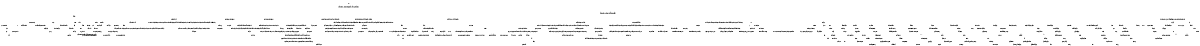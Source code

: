 graph G {
	graph [size=8];
	node [fontcolor=black];
	"" -- html	[minlen=1];
	html -- "Stack Overflow - Where Developers Learn, Share, & Build Careers";
	_337	[fontcolor=white];
	"Stack Overflow - Where Developers Learn, Share, & Build Careers" -- _337;
	_338	[fontcolor=white];
	_337 -- _338;
	_349	[fontcolor=white];
	_337 -- _349;
	_391	[fontcolor=white];
	_337 -- _391;
	_337 -- "Stack Overflow works best with JavaScript enabled"	[minlen=1];
	_338 -- "Stack Overflow";
	_339	[fontcolor=white];
	_338 -- _339;
	_340	[fontcolor=white];
	_338 -- _340;
	_338 -- Loading…	[minlen=1];
	_341	[fontcolor=white];
	_338 -- _341;
	_339 -- About;
	_339 -- Products;
	_339 -- "For Teams"	[minlen=1];
	_340 -- "Stack Overflow";
	_340 -- "Stack Overflow for Teams"	[minlen=1];
	_340 -- Jobs;
	_340 -- Talent;
	_340 -- Advertising;
	_340 -- "About the company"	[minlen=2];
	_342	[fontcolor=white];
	_341 -- _342;
	_343	[fontcolor=white];
	_341 -- _343;
	_342 -- "Log in"	[minlen=1];
	_342 -- "Sign up";
	_343 -- "current community"	[minlen=1];
	_344	[fontcolor=white];
	_343 -- _344;
	_343 -- "your communities"	[minlen=2];
	_347	[fontcolor=white];
	_343 -- _347;
	_348	[fontcolor=white];
	_343 -- _348;
	_345	[fontcolor=white];
	_344 -- _345;
	_344 -- "Meta Stack Overflow"	[minlen=1];
	_345 -- "Stack Overflow";
	_346	[fontcolor=white];
	_345 -- _346;
	_346 -- help	[minlen=1];
	_346 -- chat	[minlen=2];
	_347 -- "Sign up";
	_347 -- or	[minlen=1];
	_347 -- "log in"	[minlen=2];
	_347 -- "to customize your list."	[minlen=3];
	_348 -- "more stack exchange communities"	[minlen=1];
	_348 -- "company blog"	[minlen=2];
	_350	[fontcolor=white];
	_349 -- _350;
	_354	[fontcolor=white];
	_349 -- _354;
	_351	[fontcolor=white];
	_350 -- _351;
	_353	[fontcolor=white];
	_350 -- _353;
	_351 -- Home	[minlen=1];
	_351 -- Public;
	_352	[fontcolor=white];
	_351 -- _352;
	Public -- "Stack Overflow";
	Public -- Jobs;
	Public -- Tags	[minlen=1];
	Public -- Users	[minlen=2];
	Public -- "Find a Job"	[minlen=3];
	Public -- Companies	[minlen=4];
	_352 -- Teams;
	_352 -- "Free 30 Day Trial"	[minlen=1];
	Teams -- "What’s this?"	[minlen=1];
	Teams -- "Q&A for Work"	[minlen=2];
	Teams -- "Stack Overflow for Teams is a private, secure spot for you and
                            your coworkers to find and share information."	[minlen=3];
	Teams -- "Learn more";
	_353 -- Teams;
	_355	[fontcolor=white];
	_354 -- _355;
	_354 -- "For developers, by developers";
	_354 -- "For businesses, by developers";
	_354 -- "Unlock siloed knowledge with Stack Overflow for Teams";
	_382	[fontcolor=white];
	_354 -- _382;
	_354 -- "Questions are everywhere, answers are on Stack Overflow";
	_354 -- "Learn and grow with Stack Overflow";
	_354 -- "Looking for a job?";
	_355 -- We;
	_355 -- "We build products that empower developers and connect them to solutions that enable productivity, growth, and discovery."	[minlen=1];
	_356	[fontcolor=white];
	_355 -- _356;
	We -- "<3"	[minlen=1];
	We -- "people who code"	[minlen=2];
	_356 -- "For developers"	[minlen=1];
	_356 -- "For businesses"	[minlen=2];
	"For developers, by developers" -- "Stack Overflow is an";
	_357	[fontcolor=white];
	"For developers, by developers" -- _357;
	"Stack Overflow is an" -- "open community"	[minlen=1];
	"Stack Overflow is an" -- "for anyone that codes. We help you get answers to your toughest coding questions, share knowledge with your coworkers in private, \
and find your next dream job."	[minlen=2];
	_357 -- "Public Q&A";
	_357 -- "Private Q&A";
	_357 -- "Browse jobs";
	"Public Q&A" -- "Get answers to more than 16.5 million questions and give back by sharing your knowledge with others.";
	"Public Q&A" -- "Browse questions"	[minlen=1];
	"Get answers to more than 16.5 million questions and give back by sharing your knowledge with others." -- "Sign up";
	"Get answers to more than 16.5 million questions and give back by sharing your knowledge with others." -- "for an account."	[minlen=1];
	"Private Q&A" -- "Level up with Stack Overflow while you work. Share knowledge privately with your coworkers using our flagship Q&A engine."	[minlen=1];
	"Private Q&A" -- "Try for free"	[minlen=2];
	"Browse jobs" -- "Find the right job through high quality listings and search for roles based on title, technology stack, salary, location, and more."	[minlen=1];
	"Browse jobs" -- "Find a job"	[minlen=2];
	"For businesses, by developers" -- "Our mission is to help developers write the script of the future. This means helping you find and hire skilled developers for your \
business and providing them the tools they need to share knowledge and work effectively."	[minlen=1];
	_358	[fontcolor=white];
	"For businesses, by developers" -- _358;
	_358 -- "Quickly find and share internal knowledge with";
	_358 -- "Find the perfect candidate for your growing technical team with";
	_358 -- "Accelerate the discovery of your products or services through our";
	"Quickly find and share internal knowledge with" -- "Private Q&A";
	"Find the perfect candidate for your growing technical team with" -- "Talent solutions"	[minlen=1];
	"Accelerate the discovery of your products or services through our" -- "Advertising platform"	[minlen=1];
	"Unlock siloed knowledge with Stack Overflow for Teams" -- "Learn more";
	"Unlock siloed knowledge with Stack Overflow for Teams" -- "Wikis, chat messages, or formal documentation for knowledge management aren’t effective. Our question and answer format is a proven \
approach for accessing the right information in less time."	[minlen=1];
	_359	[fontcolor=white];
	"Unlock siloed knowledge with Stack Overflow for Teams" -- _359;
	_381	[fontcolor=white];
	"Unlock siloed knowledge with Stack Overflow for Teams" -- _381;
	_359 -- Basic;
	_359 -- "MOST USED";
	_359 -- Enterprise;
	Basic -- "Private knowledge base for teams"	[minlen=1];
	_360	[fontcolor=white];
	Basic -- _360;
	_362	[fontcolor=white];
	Basic -- _362;
	_363	[fontcolor=white];
	Basic -- _363;
	_364	[fontcolor=white];
	Basic -- _364;
	_365	[fontcolor=white];
	Basic -- _365;
	Basic -- "Start your free trial"	[minlen=2];
	_361	[fontcolor=white];
	_360 -- _361;
	_360 -- Monthly;
	_361 -- "$6 USD";
	_361 -- "per teammate / month";
	"$6 USD" -- "$7 USD"	[minlen=1];
	Monthly -- Yearly	[minlen=1];
	_362 -- "Free 30 day trial"	[minlen=1];
	_363 -- "ChatOps integrations - Slack & Microsoft Teams"	[minlen=1];
	_364 -- "Your own private space hosted on stackoverflow.com"	[minlen=1];
	_365 -- "Fully searchable archive"	[minlen=1];
	"MOST USED" -- Business;
	Business -- "Private knowledge base with SSO and premium features"	[minlen=1];
	Business -- "$12 USD";
	_366	[fontcolor=white];
	Business -- _366;
	_367	[fontcolor=white];
	Business -- _367;
	_368	[fontcolor=white];
	Business -- _368;
	_369	[fontcolor=white];
	Business -- _369;
	_370	[fontcolor=white];
	Business -- _370;
	_371	[fontcolor=white];
	Business -- _371;
	_372	[fontcolor=white];
	Business -- _372;
	Business -- "Get started"	[minlen=2];
	"$12 USD" -- "per teammate / month";
	_366 -- "Long-form knowledge with Articles"	[minlen=1];
	_367 -- "Additional integrations — ChatOps, Jira, GitHub & Okta"	[minlen=1];
	_368 -- "Group content together into Collections"	[minlen=1];
	_369 -- "Single sign-on SSO with SAML"	[minlen=1];
	_370 -- "Reporting and analytics"	[minlen=1];
	_371 -- "Priority customer support"	[minlen=1];
	_372 -- "99.5% uptime"	[minlen=1];
	Enterprise -- "Standalone knowledge base with enhanced security and flexible hosting"	[minlen=1];
	Enterprise -- "Custom pricing";
	_373	[fontcolor=white];
	Enterprise -- _373;
	_374	[fontcolor=white];
	Enterprise -- _374;
	_375	[fontcolor=white];
	Enterprise -- _375;
	_376	[fontcolor=white];
	Enterprise -- _376;
	_377	[fontcolor=white];
	Enterprise -- _377;
	_378	[fontcolor=white];
	Enterprise -- _378;
	_379	[fontcolor=white];
	Enterprise -- _379;
	_380	[fontcolor=white];
	Enterprise -- _380;
	Enterprise -- "Request a demo"	[minlen=2];
	"Custom pricing" -- "Let’s talk about what you need"	[minlen=1];
	_373 -- "Premium features of Business plus..."	[minlen=1];
	_374 -- "ChatOps, Jira, GitHub & Okta integrations"	[minlen=1];
	_375 -- "Unlimited Teams within your instance"	[minlen=1];
	_376 -- "Single sign-on with AD or SAML"	[minlen=1];
	_377 -- "Flexible hosting options — cloud or on-premises"	[minlen=1];
	_378 -- "Robust read and write API"	[minlen=1];
	_379 -- "Your own customer success and community building representative"	[minlen=1];
	_380 -- "99.5% uptime SLA and priority support"	[minlen=1];
	_381 -- Leader	[minlen=1];
	_381 -- "Users Love Us"	[minlen=2];
	_382 -- "Hire your technical talent";
	_382 -- "Reach developers worldwide";
	"Hire your technical talent" -- "We help expand your technical hiring strategy to promote your employer brand and highlight relevant open roles to our community \
of over 100 million developers and technologists."	[minlen=1];
	"Hire your technical talent" -- "Stack Overflow Talent"	[minlen=2];
	"Reach developers worldwide" -- "Use the world’s largest resource for people who code to help you increase awareness and showcase your product or service across \
Stack Overflow’s network of Q&A sites."	[minlen=1];
	"Reach developers worldwide" -- "Stack Overflow Advertising"	[minlen=2];
	_383	[fontcolor=white];
	"Questions are everywhere, answers are on Stack Overflow" -- _383;
	_383 -- "Ask a question";
	_383 -- "Tag your question";
	_383 -- "Ask a question publicly on 170+ Stack Exchange sites or privately using Stack Overflow for Teams.";
	"Ask a question" -- "Vote on everything"	[minlen=1];
	"Ask a question" -- "Answer questions"	[minlen=2];
	"Tag your question" -- "Accept an answer"	[minlen=1];
	"Tag your question" -- "Get recognized"	[minlen=2];
	"Ask a question publicly on 170+ Stack Exchange sites or privately using Stack Overflow for Teams." -- "Upvoting helps exceptional content rise to the top and bring awareness to useful responses."	[minlen=1];
	"Ask a question publicly on 170+ Stack Exchange sites or privately using Stack Overflow for Teams." -- "Answer a question to share your knowledge with the world or in private with your team."	[minlen=2];
	"Ask a question publicly on 170+ Stack Exchange sites or privately using Stack Overflow for Teams." -- "Tags help make information searchable and find answers that are important to you."	[minlen=3];
	"Ask a question publicly on 170+ Stack Exchange sites or privately using Stack Overflow for Teams." -- "Accept the answer which solved your problem to let others benefit from the valuable information."	[minlen=4];
	"Ask a question publicly on 170+ Stack Exchange sites or privately using Stack Overflow for Teams." -- "Our reputation system rewards both the new & experienced based on contribution and activity."	[minlen=5];
	"Ask a question publicly on 170+ Stack Exchange sites or privately using Stack Overflow for Teams." -- "Create an account"	[minlen=6];
	_384	[fontcolor=white];
	"Learn and grow with Stack Overflow" -- _384;
	_385	[fontcolor=white];
	_384 -- _385;
	_386	[fontcolor=white];
	_384 -- _386;
	_385 -- "Write the script of the future";
	_385 -- "Support open source";
	"Write the script of the future" -- "Get your coding questions answered to learn, build, and level up whether you’re beginning with";
	"Get your coding questions answered to learn, build, and level up whether you’re beginning with" -- JavaScript	[minlen=1];
	"Get your coding questions answered to learn, build, and level up whether you’re beginning with" -- "or a"	[minlen=2];
	"Get your coding questions answered to learn, build, and level up whether you’re beginning with" -- React	[minlen=3];
	"Get your coding questions answered to learn, build, and level up whether you’re beginning with" -- "professional."	[minlen=4];
	"Support open source" -- "Reach users of your project by following tags, answering newcomer questions, and empowering experts in the community.";
	"Reach users of your project by following tags, answering newcomer questions, and empowering experts in the community." -- "Read the curl project creator’s story"	[minlen=1];
	"Reach users of your project by following tags, answering newcomer questions, and empowering experts in the community." -- ".";
	_386 -- "Acquire and share knowledge";
	_386 -- "Find career opportunities";
	"Acquire and share knowledge" -- "Answer questions and";
	"Answer questions and" -- "gain insights"	[minlen=1];
	"Answer questions and" -- "from an audience of developers using your technology on Stack Overflow."	[minlen=2];
	"Find career opportunities" -- "Create a profile that shows off your expertise and credentials to help you make your next move. Start your";
	"Create a profile that shows off your expertise and credentials to help you make your next move. Start your" -- ".";
	"Create a profile that shows off your expertise and credentials to help you make your next move. Start your" -- "Developer Story"	[minlen=1];
	_387	[fontcolor=white];
	"Looking for a job?" -- _387;
	_388	[fontcolor=white];
	_387 -- _388;
	_387 -- "View all jobs"	[minlen=1];
	_389	[fontcolor=white];
	_388 -- _389;
	_390	[fontcolor=white];
	_388 -- _390;
	_389 -- "Browse jobs by technology"	[minlen=1];
	_389 -- "Browse jobs by salary"	[minlen=2];
	_390 -- "Browse jobs by visa sponsorship"	[minlen=1];
	_390 -- "Browse remote-friendly jobs"	[minlen=2];
	_392	[fontcolor=white];
	_391 -- _392;
	_421	[fontcolor=white];
	_391 -- _421;
	_393	[fontcolor=white];
	_392 -- _393;
	_395	[fontcolor=white];
	_392 -- _395;
	_397	[fontcolor=white];
	_392 -- _397;
	_399	[fontcolor=white];
	_392 -- _399;
	_402	[fontcolor=white];
	_392 -- _402;
	_393 -- "Stack Overflow";
	_394	[fontcolor=white];
	_393 -- _394;
	_394 -- Jobs;
	_394 -- Questions	[minlen=1];
	_394 -- "Developer Jobs Directory"	[minlen=2];
	_394 -- "Salary Calculator"	[minlen=3];
	_394 -- Help	[minlen=4];
	_394 -- Mobile	[minlen=5];
	_395 -- Products;
	_396	[fontcolor=white];
	_395 -- _396;
	_396 -- Talent;
	_396 -- Advertising;
	_396 -- Teams;
	_396 -- Enterprise;
	_397 -- Company	[minlen=1];
	_398	[fontcolor=white];
	_397 -- _398;
	_398 -- About;
	_398 -- Press	[minlen=1];
	_398 -- "Work Here"	[minlen=2];
	_398 -- Legal	[minlen=3];
	_398 -- "Privacy Policy"	[minlen=4];
	_398 -- "Terms of Service"	[minlen=5];
	_398 -- "Contact Us"	[minlen=6];
	_400	[fontcolor=white];
	_399 -- _400;
	_400 -- "Stack Exchange"	[minlen=1];
	_401	[fontcolor=white];
	_400 -- _401;
	_401 -- Technology	[minlen=1];
	_401 -- "Life / Arts"	[minlen=2];
	_401 -- "Culture / Recreation"	[minlen=3];
	_401 -- Science	[minlen=4];
	_401 -- Other	[minlen=5];
	_403	[fontcolor=white];
	_402 -- _403;
	_404	[fontcolor=white];
	_402 -- _404;
	_405	[fontcolor=white];
	_402 -- _405;
	_406	[fontcolor=white];
	_402 -- _406;
	_407	[fontcolor=white];
	_402 -- _407;
	_408	[fontcolor=white];
	_402 -- _408;
	_409	[fontcolor=white];
	_402 -- _409;
	_410	[fontcolor=white];
	_402 -- _410;
	_411	[fontcolor=white];
	_402 -- _411;
	_412	[fontcolor=white];
	_402 -- _412;
	_413	[fontcolor=white];
	_402 -- _413;
	_414	[fontcolor=white];
	_402 -- _414;
	_415	[fontcolor=white];
	_402 -- _415;
	_416	[fontcolor=white];
	_402 -- _416;
	_417	[fontcolor=white];
	_402 -- _417;
	_418	[fontcolor=white];
	_402 -- _418;
	_419	[fontcolor=white];
	_402 -- _419;
	_420	[fontcolor=white];
	_402 -- _420;
	_403 -- "Stack Overflow";
	_403 -- "Server Fault"	[minlen=1];
	_403 -- "Super User"	[minlen=2];
	_403 -- "Web Applications"	[minlen=3];
	_403 -- "Ask Ubuntu"	[minlen=4];
	_403 -- Webmasters	[minlen=5];
	_403 -- "Game Development"	[minlen=6];
	_404 -- "TeX - LaTeX"	[minlen=1];
	_404 -- "Software Engineering"	[minlen=2];
	_404 -- "Unix & Linux"	[minlen=3];
	_404 -- "Ask Different Apple"	[minlen=4];
	_404 -- "WordPress Development"	[minlen=5];
	_404 -- "Geographic Information Systems"	[minlen=6];
	_404 -- "Electrical Engineering"	[minlen=7];
	_405 -- "Android Enthusiasts"	[minlen=1];
	_405 -- "Information Security"	[minlen=2];
	_405 -- "Database Administrators"	[minlen=3];
	_405 -- "Drupal Answers"	[minlen=4];
	_405 -- SharePoint	[minlen=5];
	_405 -- "User Experience"	[minlen=6];
	_405 -- Mathematica	[minlen=7];
	_406 -- Salesforce	[minlen=1];
	_406 -- "ExpressionEngine® Answers"	[minlen=2];
	_406 -- "Stack Overflow em Português"	[minlen=3];
	_406 -- Blender	[minlen=4];
	_406 -- "Network Engineering"	[minlen=5];
	_406 -- Cryptography	[minlen=6];
	_406 -- "Code Review"	[minlen=7];
	_407 -- Magento	[minlen=1];
	_407 -- "Software Recommendations"	[minlen=2];
	_407 -- "Signal Processing"	[minlen=3];
	_407 -- Emacs	[minlen=4];
	_407 -- "Raspberry Pi"	[minlen=5];
	_407 -- "Stack Overflow на русском"	[minlen=6];
	_407 -- "Code Golf"	[minlen=7];
	_408 -- "Stack Overflow en español"	[minlen=1];
	_408 -- Ethereum	[minlen=2];
	_408 -- "Data Science"	[minlen=3];
	_408 -- Arduino	[minlen=4];
	_408 -- Bitcoin	[minlen=5];
	_408 -- "Software Quality Assurance & Testing"	[minlen=6];
	_408 -- "Sound Design"	[minlen=7];
	_409 -- "Windows Phone"	[minlen=1];
	_409 -- "more 28"	[minlen=2];
	_410 -- Photography	[minlen=1];
	_410 -- "Science Fiction & Fantasy"	[minlen=2];
	_410 -- "Graphic Design"	[minlen=3];
	_410 -- "Movies & TV"	[minlen=4];
	_410 -- Music:" Practice & Theory"	[minlen=5];
	_410 -- Worldbuilding	[minlen=6];
	_410 -- "Video Production"	[minlen=7];
	_411 -- "Seasoned Advice cooking"	[minlen=1];
	_411 -- "Home Improvement"	[minlen=2];
	_411 -- "Personal Finance & Money"	[minlen=3];
	_411 -- Academia	[minlen=4];
	_411 -- Law	[minlen=5];
	_411 -- "Physical Fitness"	[minlen=6];
	_411 -- "Gardening & Landscaping"	[minlen=7];
	_412 -- Parenting	[minlen=1];
	_412 -- "more 10";
	_413 -- "English Language & Usage"	[minlen=1];
	_413 -- Skeptics	[minlen=2];
	_413 -- "Mi Yodeya Judaism"	[minlen=3];
	_413 -- Travel	[minlen=4];
	_413 -- Christianity	[minlen=5];
	_413 -- "English Language Learners"	[minlen=6];
	_413 -- "Japanese Language"	[minlen=7];
	_414 -- "Chinese Language"	[minlen=1];
	_414 -- "French Language"	[minlen=2];
	_414 -- "German Language"	[minlen=3];
	_414 -- "Biblical Hermeneutics"	[minlen=4];
	_414 -- History	[minlen=5];
	_414 -- "Spanish Language"	[minlen=6];
	_414 -- Islam	[minlen=7];
	_415 -- "Русский язык"	[minlen=1];
	_415 -- "Russian Language"	[minlen=2];
	_415 -- "Arqade gaming"	[minlen=3];
	_415 -- Bicycles	[minlen=4];
	_415 -- "Role-playing Games"	[minlen=5];
	_415 -- "Anime & Manga"	[minlen=6];
	_415 -- Puzzling	[minlen=7];
	_416 -- "Motor Vehicle Maintenance & Repair"	[minlen=1];
	_416 -- "Board & Card Games"	[minlen=2];
	_416 -- Bricks	[minlen=3];
	_416 -- Homebrewing	[minlen=4];
	_416 -- "Martial Arts"	[minlen=5];
	_416 -- "The Great Outdoors"	[minlen=6];
	_416 -- Poker	[minlen=7];
	_417 -- Chess	[minlen=1];
	_417 -- Sports	[minlen=2];
	_417 -- "more 16"	[minlen=3];
	_418 -- MathOverflow	[minlen=1];
	_418 -- Mathematics	[minlen=2];
	_418 -- "Cross Validated stats"	[minlen=3];
	_418 -- "Theoretical Computer Science"	[minlen=4];
	_418 -- Physics	[minlen=5];
	_418 -- Chemistry	[minlen=6];
	_418 -- Biology	[minlen=7];
	_419 -- "more 10";
	_419 -- "Computer Science"	[minlen=1];
	_419 -- Philosophy	[minlen=2];
	_419 -- Linguistics	[minlen=3];
	_419 -- "Psychology & Neuroscience"	[minlen=4];
	_419 -- "Computational Science"	[minlen=5];
	_420 -- "Meta Stack Exchange"	[minlen=1];
	_420 -- "Stack Apps"	[minlen=2];
	_420 -- API	[minlen=3];
	_420 -- Data	[minlen=4];
	_422	[fontcolor=white];
	_421 -- _422;
	_421 -- "site design / logo © 2021 Stack Exchange Inc; user contributions licensed under";
	_422 -- Blog	[minlen=1];
	_422 -- Facebook	[minlen=2];
	_422 -- Twitter	[minlen=3];
	_422 -- LinkedIn	[minlen=4];
	_422 -- Instagram	[minlen=5];
	"site design / logo © 2021 Stack Exchange Inc; user contributions licensed under" -- ".";
	"site design / logo © 2021 Stack Exchange Inc; user contributions licensed under" -- "cc by-sa"	[minlen=1];
	"site design / logo © 2021 Stack Exchange Inc; user contributions licensed under" -- "rev 2021.1.8.38287"	[minlen=2];
}
